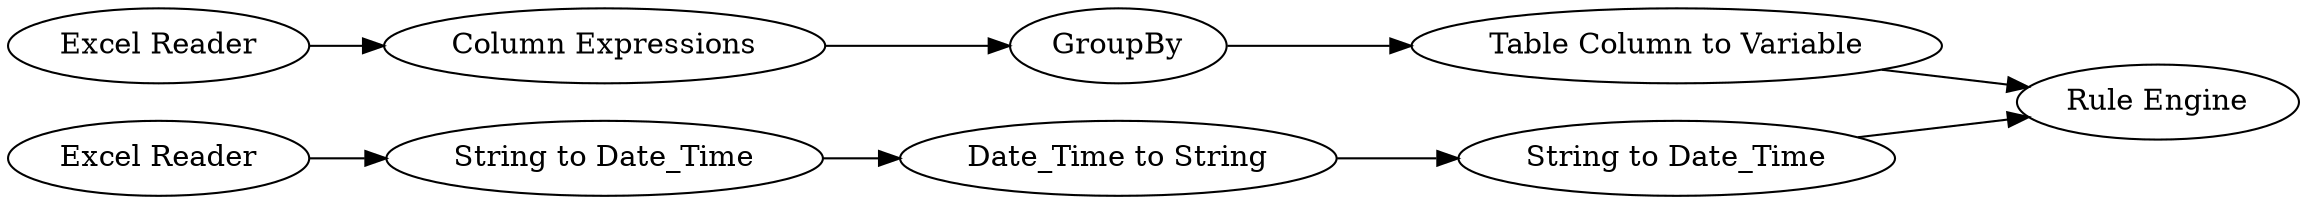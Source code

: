 digraph {
	19 -> 6
	15 -> 3
	6 -> 18
	8 -> 10
	11 -> 3
	20 -> 8
	10 -> 11
	18 -> 15
	20 [label="Excel Reader"]
	11 [label="String to Date_Time"]
	18 [label=GroupBy]
	6 [label="Column Expressions"]
	8 [label="String to Date_Time"]
	15 [label="Table Column to Variable"]
	3 [label="Rule Engine"]
	10 [label="Date_Time to String"]
	19 [label="Excel Reader"]
	rankdir=LR
}
